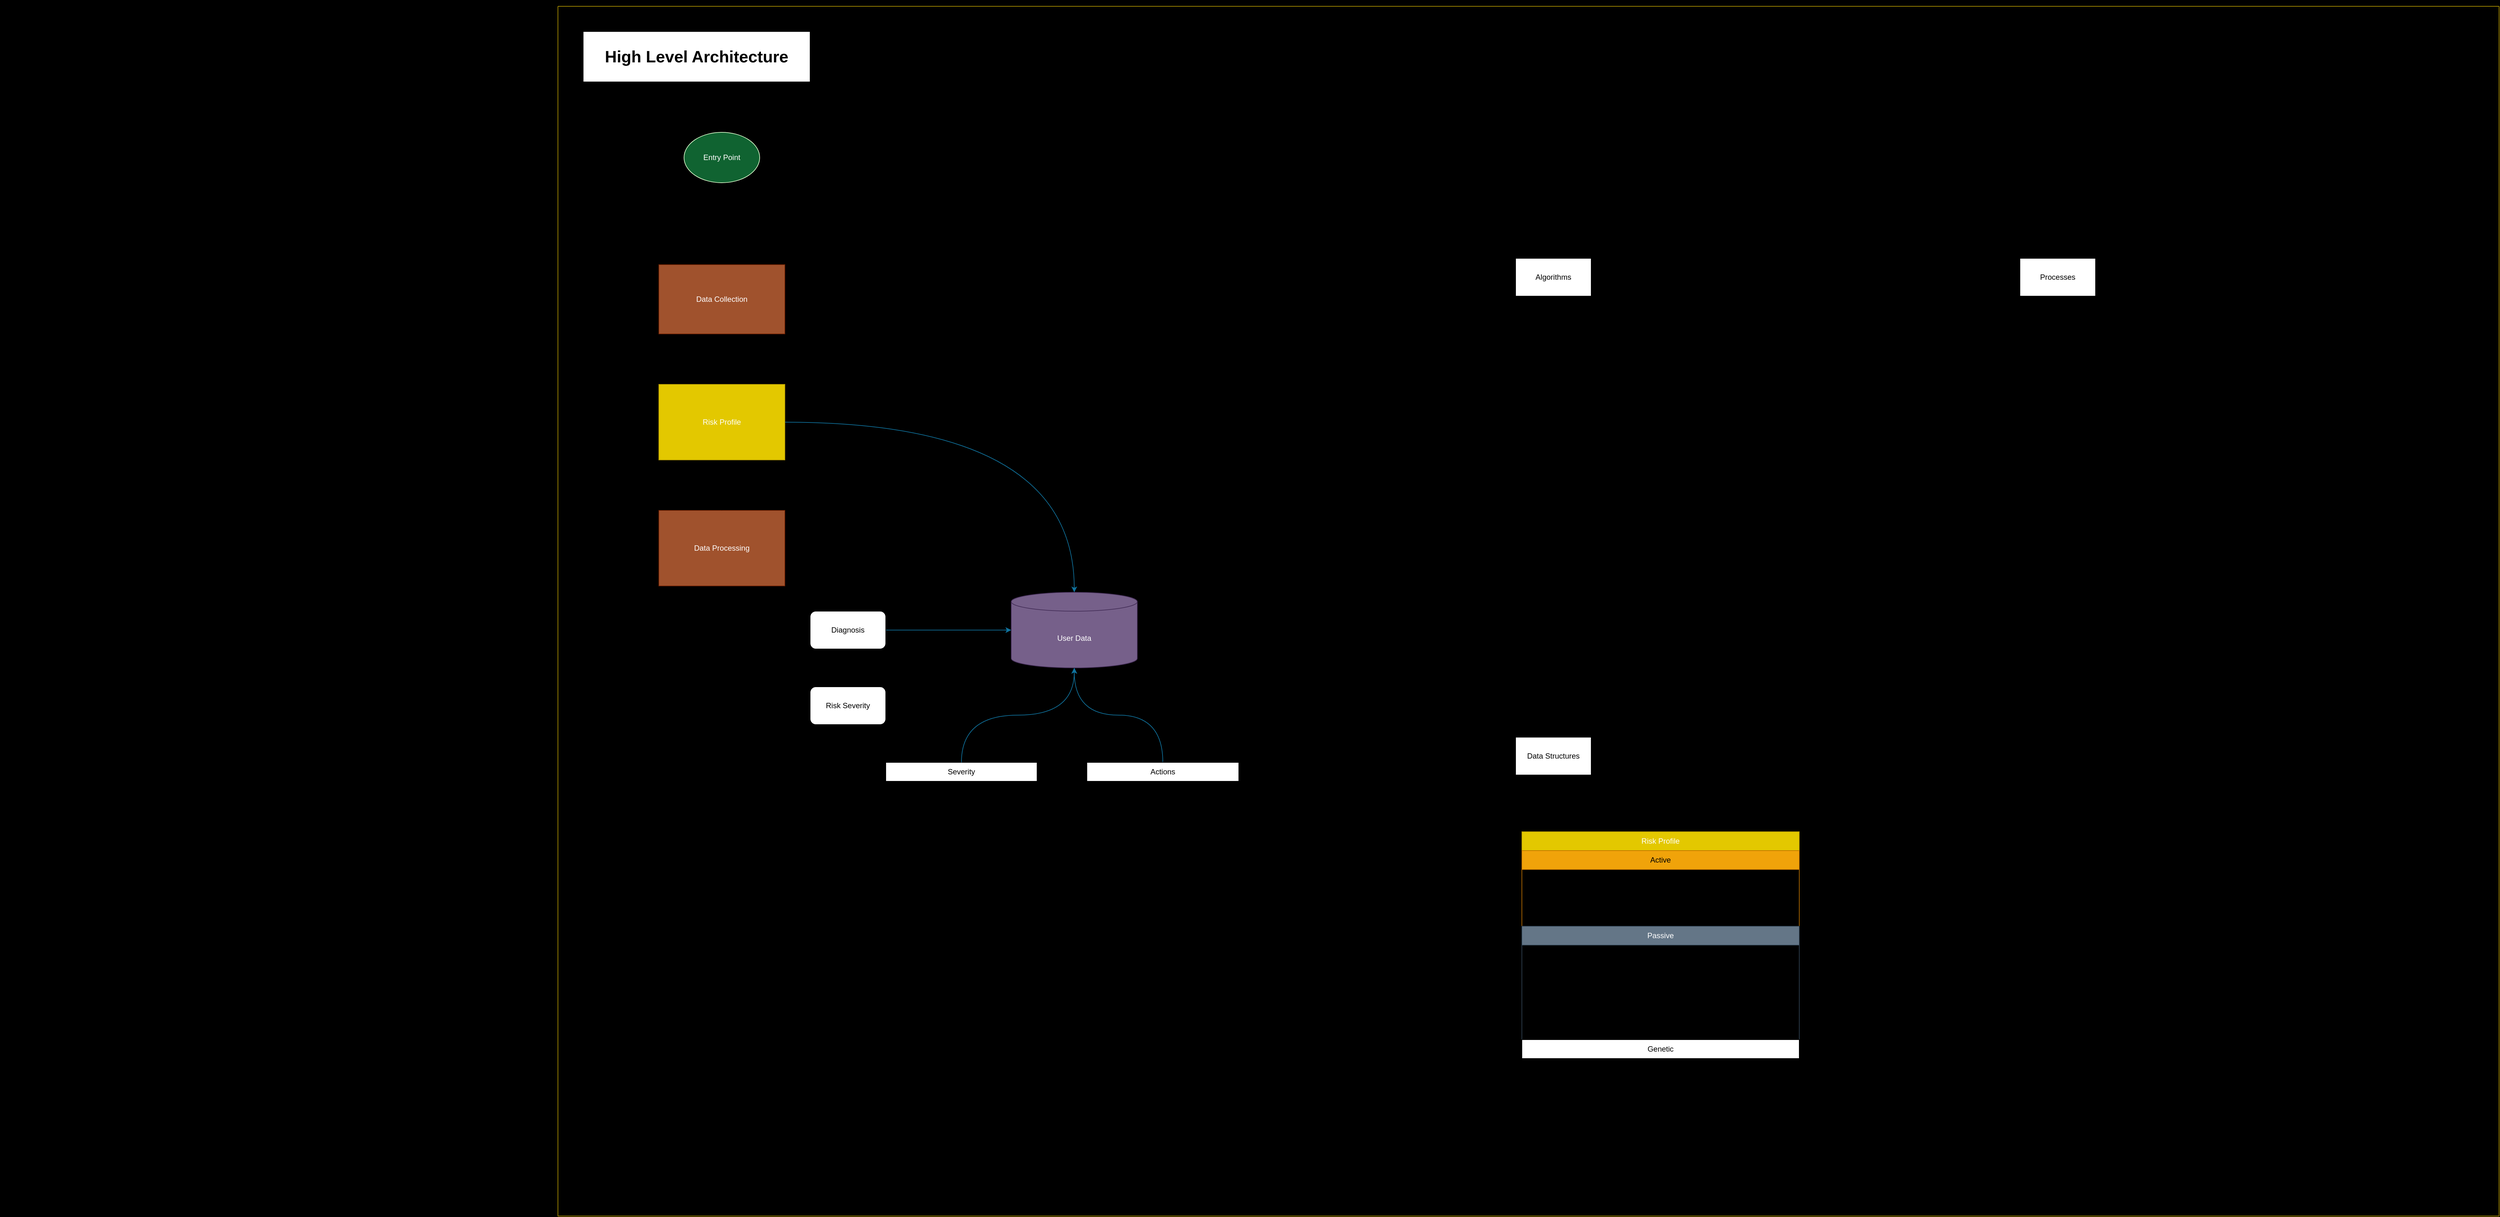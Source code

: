 <mxfile version="23.1.5" type="device">
  <diagram name="Page-1" id="6OsSJS-NigXSlKkGtX6M">
    <mxGraphModel dx="5736" dy="3536" grid="1" gridSize="10" guides="1" tooltips="1" connect="1" arrows="1" fold="1" page="1" pageScale="1" pageWidth="4268" pageHeight="4268" background="#000000" math="0" shadow="0">
      <root>
        <mxCell id="0" />
        <mxCell id="1" parent="0" />
        <mxCell id="6zcOCVnDs2srUfr3Bv_v-32" value="" style="swimlane;startSize=0;fillColor=#e3c800;fontColor=#000000;strokeColor=#B09500;" vertex="1" parent="1">
          <mxGeometry x="961" y="80" width="3079" height="1920" as="geometry">
            <mxRectangle x="960" y="130" width="50" height="40" as="alternateBounds" />
          </mxGeometry>
        </mxCell>
        <mxCell id="6zcOCVnDs2srUfr3Bv_v-33" value="&lt;font size=&quot;1&quot; style=&quot;&quot;&gt;&lt;b style=&quot;font-size: 26px;&quot;&gt;High Level Architecture&lt;/b&gt;&lt;/font&gt;" style="rounded=0;whiteSpace=wrap;html=1;" vertex="1" parent="6zcOCVnDs2srUfr3Bv_v-32">
          <mxGeometry x="40" y="40" width="360" height="80" as="geometry" />
        </mxCell>
        <mxCell id="6zcOCVnDs2srUfr3Bv_v-52" style="edgeStyle=orthogonalEdgeStyle;rounded=0;orthogonalLoop=1;jettySize=auto;html=1;entryX=0;entryY=0.5;entryDx=0;entryDy=0;" edge="1" parent="6zcOCVnDs2srUfr3Bv_v-32" source="6zcOCVnDs2srUfr3Bv_v-28" target="6zcOCVnDs2srUfr3Bv_v-45">
          <mxGeometry relative="1" as="geometry" />
        </mxCell>
        <mxCell id="6zcOCVnDs2srUfr3Bv_v-53" style="edgeStyle=orthogonalEdgeStyle;rounded=0;orthogonalLoop=1;jettySize=auto;html=1;entryX=0;entryY=0.5;entryDx=0;entryDy=0;" edge="1" parent="6zcOCVnDs2srUfr3Bv_v-32" source="6zcOCVnDs2srUfr3Bv_v-28" target="6zcOCVnDs2srUfr3Bv_v-44">
          <mxGeometry relative="1" as="geometry" />
        </mxCell>
        <mxCell id="6zcOCVnDs2srUfr3Bv_v-28" value="Data Processing" style="rounded=0;whiteSpace=wrap;html=1;fillColor=#a0522d;fontColor=#ffffff;strokeColor=#6D1F00;" vertex="1" parent="6zcOCVnDs2srUfr3Bv_v-32">
          <mxGeometry x="160" y="800" width="200" height="120" as="geometry" />
        </mxCell>
        <mxCell id="6zcOCVnDs2srUfr3Bv_v-31" value="User Data" style="shape=cylinder3;whiteSpace=wrap;html=1;boundedLbl=1;backgroundOutline=1;size=15;fillColor=#76608a;fontColor=#ffffff;strokeColor=#432D57;" vertex="1" parent="6zcOCVnDs2srUfr3Bv_v-32">
          <mxGeometry x="719" y="930" width="200" height="120" as="geometry" />
        </mxCell>
        <mxCell id="6zcOCVnDs2srUfr3Bv_v-47" style="edgeStyle=orthogonalEdgeStyle;rounded=0;orthogonalLoop=1;jettySize=auto;html=1;entryX=0.5;entryY=0;entryDx=0;entryDy=0;" edge="1" parent="6zcOCVnDs2srUfr3Bv_v-32" source="6zcOCVnDs2srUfr3Bv_v-34" target="6zcOCVnDs2srUfr3Bv_v-46">
          <mxGeometry relative="1" as="geometry" />
        </mxCell>
        <mxCell id="6zcOCVnDs2srUfr3Bv_v-34" value="Entry Point" style="ellipse;whiteSpace=wrap;html=1;fillColor=#106331;fontColor=#ffffff;strokeColor=#DDFFCF;" vertex="1" parent="6zcOCVnDs2srUfr3Bv_v-32">
          <mxGeometry x="200" y="200" width="120" height="80" as="geometry" />
        </mxCell>
        <mxCell id="6zcOCVnDs2srUfr3Bv_v-79" style="edgeStyle=orthogonalEdgeStyle;rounded=0;orthogonalLoop=1;jettySize=auto;html=1;exitX=1;exitY=0.5;exitDx=0;exitDy=0;" edge="1" parent="6zcOCVnDs2srUfr3Bv_v-32" source="6zcOCVnDs2srUfr3Bv_v-44" target="6zcOCVnDs2srUfr3Bv_v-54">
          <mxGeometry relative="1" as="geometry" />
        </mxCell>
        <mxCell id="6zcOCVnDs2srUfr3Bv_v-44" value="Risk Severity" style="rounded=1;whiteSpace=wrap;html=1;" vertex="1" parent="6zcOCVnDs2srUfr3Bv_v-32">
          <mxGeometry x="400" y="1080" width="120" height="60" as="geometry" />
        </mxCell>
        <mxCell id="6zcOCVnDs2srUfr3Bv_v-80" style="edgeStyle=orthogonalEdgeStyle;rounded=0;orthogonalLoop=1;jettySize=auto;html=1;fillColor=#b1ddf0;strokeColor=#10739e;curved=1;" edge="1" parent="6zcOCVnDs2srUfr3Bv_v-32" source="6zcOCVnDs2srUfr3Bv_v-45" target="6zcOCVnDs2srUfr3Bv_v-31">
          <mxGeometry relative="1" as="geometry" />
        </mxCell>
        <mxCell id="6zcOCVnDs2srUfr3Bv_v-45" value="Diagnosis" style="rounded=1;whiteSpace=wrap;html=1;" vertex="1" parent="6zcOCVnDs2srUfr3Bv_v-32">
          <mxGeometry x="400" y="960" width="120" height="60" as="geometry" />
        </mxCell>
        <mxCell id="6zcOCVnDs2srUfr3Bv_v-142" style="edgeStyle=orthogonalEdgeStyle;rounded=0;orthogonalLoop=1;jettySize=auto;html=1;" edge="1" parent="6zcOCVnDs2srUfr3Bv_v-32" source="6zcOCVnDs2srUfr3Bv_v-46" target="6zcOCVnDs2srUfr3Bv_v-140">
          <mxGeometry relative="1" as="geometry" />
        </mxCell>
        <mxCell id="6zcOCVnDs2srUfr3Bv_v-46" value="Data Collection" style="rounded=0;whiteSpace=wrap;html=1;fillColor=#a0522d;fontColor=#ffffff;strokeColor=#6D1F00;" vertex="1" parent="6zcOCVnDs2srUfr3Bv_v-32">
          <mxGeometry x="160" y="410" width="200" height="110" as="geometry" />
        </mxCell>
        <mxCell id="6zcOCVnDs2srUfr3Bv_v-54" value="Severity" style="swimlane;fontStyle=0;childLayout=stackLayout;horizontal=1;startSize=30;horizontalStack=0;resizeParent=1;resizeParentMax=0;resizeLast=0;collapsible=1;marginBottom=0;whiteSpace=wrap;html=1;" vertex="1" parent="6zcOCVnDs2srUfr3Bv_v-32">
          <mxGeometry x="520" y="1200" width="240" height="240" as="geometry" />
        </mxCell>
        <mxCell id="6zcOCVnDs2srUfr3Bv_v-55" value="Sev 1" style="text;strokeColor=none;fillColor=none;align=left;verticalAlign=middle;spacingLeft=4;spacingRight=4;overflow=hidden;points=[[0,0.5],[1,0.5]];portConstraint=eastwest;rotatable=0;whiteSpace=wrap;html=1;" vertex="1" parent="6zcOCVnDs2srUfr3Bv_v-54">
          <mxGeometry y="30" width="240" height="30" as="geometry" />
        </mxCell>
        <mxCell id="6zcOCVnDs2srUfr3Bv_v-56" value="Item 2" style="text;strokeColor=none;fillColor=none;align=left;verticalAlign=middle;spacingLeft=4;spacingRight=4;overflow=hidden;points=[[0,0.5],[1,0.5]];portConstraint=eastwest;rotatable=0;whiteSpace=wrap;html=1;" vertex="1" parent="6zcOCVnDs2srUfr3Bv_v-54">
          <mxGeometry y="60" width="240" height="30" as="geometry" />
        </mxCell>
        <mxCell id="6zcOCVnDs2srUfr3Bv_v-57" value="Item 3" style="text;strokeColor=none;fillColor=none;align=left;verticalAlign=middle;spacingLeft=4;spacingRight=4;overflow=hidden;points=[[0,0.5],[1,0.5]];portConstraint=eastwest;rotatable=0;whiteSpace=wrap;html=1;" vertex="1" parent="6zcOCVnDs2srUfr3Bv_v-54">
          <mxGeometry y="90" width="240" height="30" as="geometry" />
        </mxCell>
        <mxCell id="6zcOCVnDs2srUfr3Bv_v-59" value="Item 2" style="text;strokeColor=none;fillColor=none;align=left;verticalAlign=middle;spacingLeft=4;spacingRight=4;overflow=hidden;points=[[0,0.5],[1,0.5]];portConstraint=eastwest;rotatable=0;whiteSpace=wrap;html=1;" vertex="1" parent="6zcOCVnDs2srUfr3Bv_v-54">
          <mxGeometry y="120" width="240" height="30" as="geometry" />
        </mxCell>
        <mxCell id="6zcOCVnDs2srUfr3Bv_v-60" value="Item 3" style="text;strokeColor=none;fillColor=none;align=left;verticalAlign=middle;spacingLeft=4;spacingRight=4;overflow=hidden;points=[[0,0.5],[1,0.5]];portConstraint=eastwest;rotatable=0;whiteSpace=wrap;html=1;" vertex="1" parent="6zcOCVnDs2srUfr3Bv_v-54">
          <mxGeometry y="150" width="240" height="30" as="geometry" />
        </mxCell>
        <mxCell id="6zcOCVnDs2srUfr3Bv_v-61" value="Item 2" style="text;strokeColor=none;fillColor=none;align=left;verticalAlign=middle;spacingLeft=4;spacingRight=4;overflow=hidden;points=[[0,0.5],[1,0.5]];portConstraint=eastwest;rotatable=0;whiteSpace=wrap;html=1;" vertex="1" parent="6zcOCVnDs2srUfr3Bv_v-54">
          <mxGeometry y="180" width="240" height="30" as="geometry" />
        </mxCell>
        <mxCell id="6zcOCVnDs2srUfr3Bv_v-62" value="Item 3" style="text;strokeColor=none;fillColor=none;align=left;verticalAlign=middle;spacingLeft=4;spacingRight=4;overflow=hidden;points=[[0,0.5],[1,0.5]];portConstraint=eastwest;rotatable=0;whiteSpace=wrap;html=1;" vertex="1" parent="6zcOCVnDs2srUfr3Bv_v-54">
          <mxGeometry y="210" width="240" height="30" as="geometry" />
        </mxCell>
        <mxCell id="6zcOCVnDs2srUfr3Bv_v-81" style="edgeStyle=orthogonalEdgeStyle;rounded=0;orthogonalLoop=1;jettySize=auto;html=1;curved=1;fillColor=#b1ddf0;strokeColor=#10739e;" edge="1" parent="6zcOCVnDs2srUfr3Bv_v-32" source="6zcOCVnDs2srUfr3Bv_v-64" target="6zcOCVnDs2srUfr3Bv_v-31">
          <mxGeometry relative="1" as="geometry" />
        </mxCell>
        <mxCell id="6zcOCVnDs2srUfr3Bv_v-64" value="Actions" style="swimlane;fontStyle=0;childLayout=stackLayout;horizontal=1;startSize=30;horizontalStack=0;resizeParent=1;resizeParentMax=0;resizeLast=0;collapsible=1;marginBottom=0;whiteSpace=wrap;html=1;" vertex="1" parent="6zcOCVnDs2srUfr3Bv_v-32">
          <mxGeometry x="839" y="1200" width="241" height="240" as="geometry" />
        </mxCell>
        <mxCell id="6zcOCVnDs2srUfr3Bv_v-65" value="Action 1" style="text;strokeColor=none;fillColor=none;align=left;verticalAlign=middle;spacingLeft=4;spacingRight=4;overflow=hidden;points=[[0,0.5],[1,0.5]];portConstraint=eastwest;rotatable=0;whiteSpace=wrap;html=1;" vertex="1" parent="6zcOCVnDs2srUfr3Bv_v-64">
          <mxGeometry y="30" width="241" height="30" as="geometry" />
        </mxCell>
        <mxCell id="6zcOCVnDs2srUfr3Bv_v-66" value="Item 2" style="text;strokeColor=none;fillColor=none;align=left;verticalAlign=middle;spacingLeft=4;spacingRight=4;overflow=hidden;points=[[0,0.5],[1,0.5]];portConstraint=eastwest;rotatable=0;whiteSpace=wrap;html=1;" vertex="1" parent="6zcOCVnDs2srUfr3Bv_v-64">
          <mxGeometry y="60" width="241" height="30" as="geometry" />
        </mxCell>
        <mxCell id="6zcOCVnDs2srUfr3Bv_v-67" value="Item 3" style="text;strokeColor=none;fillColor=none;align=left;verticalAlign=middle;spacingLeft=4;spacingRight=4;overflow=hidden;points=[[0,0.5],[1,0.5]];portConstraint=eastwest;rotatable=0;whiteSpace=wrap;html=1;" vertex="1" parent="6zcOCVnDs2srUfr3Bv_v-64">
          <mxGeometry y="90" width="241" height="30" as="geometry" />
        </mxCell>
        <mxCell id="6zcOCVnDs2srUfr3Bv_v-68" value="Item 2" style="text;strokeColor=none;fillColor=none;align=left;verticalAlign=middle;spacingLeft=4;spacingRight=4;overflow=hidden;points=[[0,0.5],[1,0.5]];portConstraint=eastwest;rotatable=0;whiteSpace=wrap;html=1;" vertex="1" parent="6zcOCVnDs2srUfr3Bv_v-64">
          <mxGeometry y="120" width="241" height="30" as="geometry" />
        </mxCell>
        <mxCell id="6zcOCVnDs2srUfr3Bv_v-69" value="Item 3" style="text;strokeColor=none;fillColor=none;align=left;verticalAlign=middle;spacingLeft=4;spacingRight=4;overflow=hidden;points=[[0,0.5],[1,0.5]];portConstraint=eastwest;rotatable=0;whiteSpace=wrap;html=1;" vertex="1" parent="6zcOCVnDs2srUfr3Bv_v-64">
          <mxGeometry y="150" width="241" height="30" as="geometry" />
        </mxCell>
        <mxCell id="6zcOCVnDs2srUfr3Bv_v-70" value="Item 2" style="text;strokeColor=none;fillColor=none;align=left;verticalAlign=middle;spacingLeft=4;spacingRight=4;overflow=hidden;points=[[0,0.5],[1,0.5]];portConstraint=eastwest;rotatable=0;whiteSpace=wrap;html=1;" vertex="1" parent="6zcOCVnDs2srUfr3Bv_v-64">
          <mxGeometry y="180" width="241" height="30" as="geometry" />
        </mxCell>
        <mxCell id="6zcOCVnDs2srUfr3Bv_v-71" value="Item 3" style="text;strokeColor=none;fillColor=none;align=left;verticalAlign=middle;spacingLeft=4;spacingRight=4;overflow=hidden;points=[[0,0.5],[1,0.5]];portConstraint=eastwest;rotatable=0;whiteSpace=wrap;html=1;" vertex="1" parent="6zcOCVnDs2srUfr3Bv_v-64">
          <mxGeometry y="210" width="241" height="30" as="geometry" />
        </mxCell>
        <mxCell id="6zcOCVnDs2srUfr3Bv_v-72" style="edgeStyle=orthogonalEdgeStyle;rounded=0;orthogonalLoop=1;jettySize=auto;html=1;exitX=1;exitY=0.5;exitDx=0;exitDy=0;entryX=0;entryY=0.5;entryDx=0;entryDy=0;" edge="1" parent="6zcOCVnDs2srUfr3Bv_v-32" source="6zcOCVnDs2srUfr3Bv_v-55" target="6zcOCVnDs2srUfr3Bv_v-65">
          <mxGeometry relative="1" as="geometry" />
        </mxCell>
        <mxCell id="6zcOCVnDs2srUfr3Bv_v-73" style="edgeStyle=orthogonalEdgeStyle;rounded=0;orthogonalLoop=1;jettySize=auto;html=1;exitX=1;exitY=0.5;exitDx=0;exitDy=0;entryX=0;entryY=0.5;entryDx=0;entryDy=0;" edge="1" parent="6zcOCVnDs2srUfr3Bv_v-32" source="6zcOCVnDs2srUfr3Bv_v-56" target="6zcOCVnDs2srUfr3Bv_v-66">
          <mxGeometry relative="1" as="geometry" />
        </mxCell>
        <mxCell id="6zcOCVnDs2srUfr3Bv_v-74" style="edgeStyle=orthogonalEdgeStyle;rounded=0;orthogonalLoop=1;jettySize=auto;html=1;exitX=1;exitY=0.5;exitDx=0;exitDy=0;entryX=0;entryY=0.5;entryDx=0;entryDy=0;" edge="1" parent="6zcOCVnDs2srUfr3Bv_v-32" source="6zcOCVnDs2srUfr3Bv_v-57" target="6zcOCVnDs2srUfr3Bv_v-67">
          <mxGeometry relative="1" as="geometry" />
        </mxCell>
        <mxCell id="6zcOCVnDs2srUfr3Bv_v-75" style="edgeStyle=orthogonalEdgeStyle;rounded=0;orthogonalLoop=1;jettySize=auto;html=1;exitX=1;exitY=0.5;exitDx=0;exitDy=0;entryX=0;entryY=0.5;entryDx=0;entryDy=0;" edge="1" parent="6zcOCVnDs2srUfr3Bv_v-32" source="6zcOCVnDs2srUfr3Bv_v-59" target="6zcOCVnDs2srUfr3Bv_v-68">
          <mxGeometry relative="1" as="geometry" />
        </mxCell>
        <mxCell id="6zcOCVnDs2srUfr3Bv_v-76" style="edgeStyle=orthogonalEdgeStyle;rounded=0;orthogonalLoop=1;jettySize=auto;html=1;exitX=1;exitY=0.5;exitDx=0;exitDy=0;entryX=0;entryY=0.5;entryDx=0;entryDy=0;" edge="1" parent="6zcOCVnDs2srUfr3Bv_v-32" source="6zcOCVnDs2srUfr3Bv_v-60" target="6zcOCVnDs2srUfr3Bv_v-69">
          <mxGeometry relative="1" as="geometry" />
        </mxCell>
        <mxCell id="6zcOCVnDs2srUfr3Bv_v-77" style="edgeStyle=orthogonalEdgeStyle;rounded=0;orthogonalLoop=1;jettySize=auto;html=1;exitX=1;exitY=0.5;exitDx=0;exitDy=0;entryX=0;entryY=0.5;entryDx=0;entryDy=0;" edge="1" parent="6zcOCVnDs2srUfr3Bv_v-32" source="6zcOCVnDs2srUfr3Bv_v-61" target="6zcOCVnDs2srUfr3Bv_v-70">
          <mxGeometry relative="1" as="geometry" />
        </mxCell>
        <mxCell id="6zcOCVnDs2srUfr3Bv_v-78" style="edgeStyle=orthogonalEdgeStyle;rounded=0;orthogonalLoop=1;jettySize=auto;html=1;exitX=1;exitY=0.5;exitDx=0;exitDy=0;entryX=0;entryY=0.5;entryDx=0;entryDy=0;" edge="1" parent="6zcOCVnDs2srUfr3Bv_v-32" source="6zcOCVnDs2srUfr3Bv_v-62" target="6zcOCVnDs2srUfr3Bv_v-71">
          <mxGeometry relative="1" as="geometry" />
        </mxCell>
        <mxCell id="6zcOCVnDs2srUfr3Bv_v-83" style="edgeStyle=orthogonalEdgeStyle;rounded=0;orthogonalLoop=1;jettySize=auto;html=1;entryX=0.5;entryY=1;entryDx=0;entryDy=0;entryPerimeter=0;curved=1;fillColor=#b1ddf0;strokeColor=#10739e;" edge="1" parent="6zcOCVnDs2srUfr3Bv_v-32" source="6zcOCVnDs2srUfr3Bv_v-54" target="6zcOCVnDs2srUfr3Bv_v-31">
          <mxGeometry relative="1" as="geometry" />
        </mxCell>
        <mxCell id="6zcOCVnDs2srUfr3Bv_v-141" style="edgeStyle=orthogonalEdgeStyle;rounded=0;orthogonalLoop=1;jettySize=auto;html=1;" edge="1" parent="6zcOCVnDs2srUfr3Bv_v-32" source="6zcOCVnDs2srUfr3Bv_v-140" target="6zcOCVnDs2srUfr3Bv_v-28">
          <mxGeometry relative="1" as="geometry" />
        </mxCell>
        <mxCell id="6zcOCVnDs2srUfr3Bv_v-143" style="edgeStyle=orthogonalEdgeStyle;rounded=0;orthogonalLoop=1;jettySize=auto;html=1;curved=1;fillColor=#b1ddf0;strokeColor=#10739e;" edge="1" parent="6zcOCVnDs2srUfr3Bv_v-32" source="6zcOCVnDs2srUfr3Bv_v-140" target="6zcOCVnDs2srUfr3Bv_v-31">
          <mxGeometry relative="1" as="geometry" />
        </mxCell>
        <mxCell id="6zcOCVnDs2srUfr3Bv_v-140" value="&lt;font color=&quot;#ffffff&quot;&gt;Risk Profile&lt;/font&gt;" style="rounded=0;whiteSpace=wrap;html=1;fillColor=#e3c800;fontColor=#000000;strokeColor=#B09500;" vertex="1" parent="6zcOCVnDs2srUfr3Bv_v-32">
          <mxGeometry x="160" y="600" width="200" height="120" as="geometry" />
        </mxCell>
        <mxCell id="6zcOCVnDs2srUfr3Bv_v-144" value="" style="swimlane;startSize=0;" vertex="1" parent="6zcOCVnDs2srUfr3Bv_v-32">
          <mxGeometry x="1479" y="1120" width="719" height="680" as="geometry" />
        </mxCell>
        <mxCell id="6zcOCVnDs2srUfr3Bv_v-2" value="&lt;font color=&quot;#ffffff&quot;&gt;Risk Profile&lt;/font&gt;" style="swimlane;fontStyle=0;childLayout=stackLayout;horizontal=1;startSize=30;horizontalStack=0;resizeParent=1;resizeParentMax=0;resizeLast=0;collapsible=1;marginBottom=0;whiteSpace=wrap;html=1;fillColor=#e3c800;fontColor=#000000;strokeColor=#B09500;rounded=0;" vertex="1" parent="6zcOCVnDs2srUfr3Bv_v-144">
          <mxGeometry x="50" y="190" width="440" height="450" as="geometry" />
        </mxCell>
        <mxCell id="6zcOCVnDs2srUfr3Bv_v-20" value="Active" style="swimlane;fontStyle=0;childLayout=stackLayout;horizontal=1;startSize=30;horizontalStack=0;resizeParent=1;resizeParentMax=0;resizeLast=0;collapsible=1;marginBottom=0;whiteSpace=wrap;html=1;fillColor=#f0a30a;fontColor=#000000;strokeColor=#BD7000;" vertex="1" parent="6zcOCVnDs2srUfr3Bv_v-2">
          <mxGeometry y="30" width="440" height="120" as="geometry" />
        </mxCell>
        <mxCell id="6zcOCVnDs2srUfr3Bv_v-21" value="Pulse" style="text;strokeColor=none;fillColor=none;align=left;verticalAlign=middle;spacingLeft=4;spacingRight=4;overflow=hidden;points=[[0,0.5],[1,0.5]];portConstraint=eastwest;rotatable=0;whiteSpace=wrap;html=1;" vertex="1" parent="6zcOCVnDs2srUfr3Bv_v-20">
          <mxGeometry y="30" width="440" height="30" as="geometry" />
        </mxCell>
        <mxCell id="6zcOCVnDs2srUfr3Bv_v-22" value="Oxygen" style="text;strokeColor=none;fillColor=none;align=left;verticalAlign=middle;spacingLeft=4;spacingRight=4;overflow=hidden;points=[[0,0.5],[1,0.5]];portConstraint=eastwest;rotatable=0;whiteSpace=wrap;html=1;" vertex="1" parent="6zcOCVnDs2srUfr3Bv_v-20">
          <mxGeometry y="60" width="440" height="30" as="geometry" />
        </mxCell>
        <mxCell id="6zcOCVnDs2srUfr3Bv_v-23" value="Item 3" style="text;strokeColor=none;fillColor=none;align=left;verticalAlign=middle;spacingLeft=4;spacingRight=4;overflow=hidden;points=[[0,0.5],[1,0.5]];portConstraint=eastwest;rotatable=0;whiteSpace=wrap;html=1;" vertex="1" parent="6zcOCVnDs2srUfr3Bv_v-20">
          <mxGeometry y="90" width="440" height="30" as="geometry" />
        </mxCell>
        <mxCell id="6zcOCVnDs2srUfr3Bv_v-16" value="Passive" style="swimlane;fontStyle=0;childLayout=stackLayout;horizontal=1;startSize=30;horizontalStack=0;resizeParent=1;resizeParentMax=0;resizeLast=0;collapsible=1;marginBottom=0;whiteSpace=wrap;html=1;fillColor=#647687;fontColor=#ffffff;strokeColor=#314354;" vertex="1" parent="6zcOCVnDs2srUfr3Bv_v-2">
          <mxGeometry y="150" width="440" height="180" as="geometry" />
        </mxCell>
        <mxCell id="6zcOCVnDs2srUfr3Bv_v-17" value="Stress" style="text;strokeColor=none;fillColor=none;align=left;verticalAlign=middle;spacingLeft=4;spacingRight=4;overflow=hidden;points=[[0,0.5],[1,0.5]];portConstraint=eastwest;rotatable=0;whiteSpace=wrap;html=1;" vertex="1" parent="6zcOCVnDs2srUfr3Bv_v-16">
          <mxGeometry y="30" width="440" height="30" as="geometry" />
        </mxCell>
        <mxCell id="6zcOCVnDs2srUfr3Bv_v-18" value="Hydration" style="text;strokeColor=none;fillColor=none;align=left;verticalAlign=middle;spacingLeft=4;spacingRight=4;overflow=hidden;points=[[0,0.5],[1,0.5]];portConstraint=eastwest;rotatable=0;whiteSpace=wrap;html=1;" vertex="1" parent="6zcOCVnDs2srUfr3Bv_v-16">
          <mxGeometry y="60" width="440" height="30" as="geometry" />
        </mxCell>
        <mxCell id="6zcOCVnDs2srUfr3Bv_v-19" value="Sleep" style="text;strokeColor=none;fillColor=none;align=left;verticalAlign=middle;spacingLeft=4;spacingRight=4;overflow=hidden;points=[[0,0.5],[1,0.5]];portConstraint=eastwest;rotatable=0;whiteSpace=wrap;html=1;" vertex="1" parent="6zcOCVnDs2srUfr3Bv_v-16">
          <mxGeometry y="90" width="440" height="30" as="geometry" />
        </mxCell>
        <mxCell id="6zcOCVnDs2srUfr3Bv_v-50" value="Height" style="text;strokeColor=none;fillColor=none;align=left;verticalAlign=middle;spacingLeft=4;spacingRight=4;overflow=hidden;points=[[0,0.5],[1,0.5]];portConstraint=eastwest;rotatable=0;whiteSpace=wrap;html=1;" vertex="1" parent="6zcOCVnDs2srUfr3Bv_v-16">
          <mxGeometry y="120" width="440" height="30" as="geometry" />
        </mxCell>
        <mxCell id="6zcOCVnDs2srUfr3Bv_v-51" value="Weight" style="text;strokeColor=none;fillColor=none;align=left;verticalAlign=middle;spacingLeft=4;spacingRight=4;overflow=hidden;points=[[0,0.5],[1,0.5]];portConstraint=eastwest;rotatable=0;whiteSpace=wrap;html=1;" vertex="1" parent="6zcOCVnDs2srUfr3Bv_v-16">
          <mxGeometry y="150" width="440" height="30" as="geometry" />
        </mxCell>
        <mxCell id="6zcOCVnDs2srUfr3Bv_v-38" value="Genetic" style="swimlane;fontStyle=0;childLayout=stackLayout;horizontal=1;startSize=30;horizontalStack=0;resizeParent=1;resizeParentMax=0;resizeLast=0;collapsible=1;marginBottom=0;whiteSpace=wrap;html=1;" vertex="1" parent="6zcOCVnDs2srUfr3Bv_v-2">
          <mxGeometry y="330" width="440" height="120" as="geometry" />
        </mxCell>
        <mxCell id="6zcOCVnDs2srUfr3Bv_v-39" value="Allergies" style="text;strokeColor=none;fillColor=none;align=left;verticalAlign=middle;spacingLeft=4;spacingRight=4;overflow=hidden;points=[[0,0.5],[1,0.5]];portConstraint=eastwest;rotatable=0;whiteSpace=wrap;html=1;" vertex="1" parent="6zcOCVnDs2srUfr3Bv_v-38">
          <mxGeometry y="30" width="440" height="30" as="geometry" />
        </mxCell>
        <mxCell id="6zcOCVnDs2srUfr3Bv_v-40" value="Disorders" style="text;strokeColor=none;fillColor=none;align=left;verticalAlign=middle;spacingLeft=4;spacingRight=4;overflow=hidden;points=[[0,0.5],[1,0.5]];portConstraint=eastwest;rotatable=0;whiteSpace=wrap;html=1;" vertex="1" parent="6zcOCVnDs2srUfr3Bv_v-38">
          <mxGeometry y="60" width="440" height="30" as="geometry" />
        </mxCell>
        <mxCell id="6zcOCVnDs2srUfr3Bv_v-41" value="Item 3" style="text;strokeColor=none;fillColor=none;align=left;verticalAlign=middle;spacingLeft=4;spacingRight=4;overflow=hidden;points=[[0,0.5],[1,0.5]];portConstraint=eastwest;rotatable=0;whiteSpace=wrap;html=1;" vertex="1" parent="6zcOCVnDs2srUfr3Bv_v-38">
          <mxGeometry y="90" width="440" height="30" as="geometry" />
        </mxCell>
        <mxCell id="6zcOCVnDs2srUfr3Bv_v-146" value="Data Structures" style="rounded=0;whiteSpace=wrap;html=1;" vertex="1" parent="6zcOCVnDs2srUfr3Bv_v-144">
          <mxGeometry x="40" y="40" width="120" height="60" as="geometry" />
        </mxCell>
        <mxCell id="6zcOCVnDs2srUfr3Bv_v-181" value="" style="swimlane;startSize=0;" vertex="1" parent="6zcOCVnDs2srUfr3Bv_v-32">
          <mxGeometry x="1479" y="360" width="719" height="680" as="geometry" />
        </mxCell>
        <mxCell id="6zcOCVnDs2srUfr3Bv_v-197" value="Algorithms" style="rounded=0;whiteSpace=wrap;html=1;" vertex="1" parent="6zcOCVnDs2srUfr3Bv_v-181">
          <mxGeometry x="40" y="40" width="120" height="60" as="geometry" />
        </mxCell>
        <mxCell id="6zcOCVnDs2srUfr3Bv_v-232" value="" style="swimlane;startSize=0;" vertex="1" parent="6zcOCVnDs2srUfr3Bv_v-32">
          <mxGeometry x="2279" y="360" width="719" height="680" as="geometry" />
        </mxCell>
        <mxCell id="6zcOCVnDs2srUfr3Bv_v-233" value="Processes" style="rounded=0;whiteSpace=wrap;html=1;" vertex="1" parent="6zcOCVnDs2srUfr3Bv_v-232">
          <mxGeometry x="40" y="40" width="120" height="60" as="geometry" />
        </mxCell>
        <mxCell id="6zcOCVnDs2srUfr3Bv_v-49" value="&lt;h1 style=&quot;font-size: 40px;&quot;&gt;Patient Risk Profiling&lt;/h1&gt;&lt;div style=&quot;&quot;&gt;&lt;br&gt;&lt;/div&gt;&lt;div&gt;The aim of this project is to&amp;nbsp;&lt;/div&gt;" style="text;html=1;spacing=5;spacingTop=-20;whiteSpace=wrap;overflow=hidden;rounded=1;fillColor=none;align=center;strokeColor=default;strokeWidth=7;arcSize=4;" vertex="1" parent="1">
          <mxGeometry x="80" y="80" width="760" height="800" as="geometry" />
        </mxCell>
      </root>
    </mxGraphModel>
  </diagram>
</mxfile>
